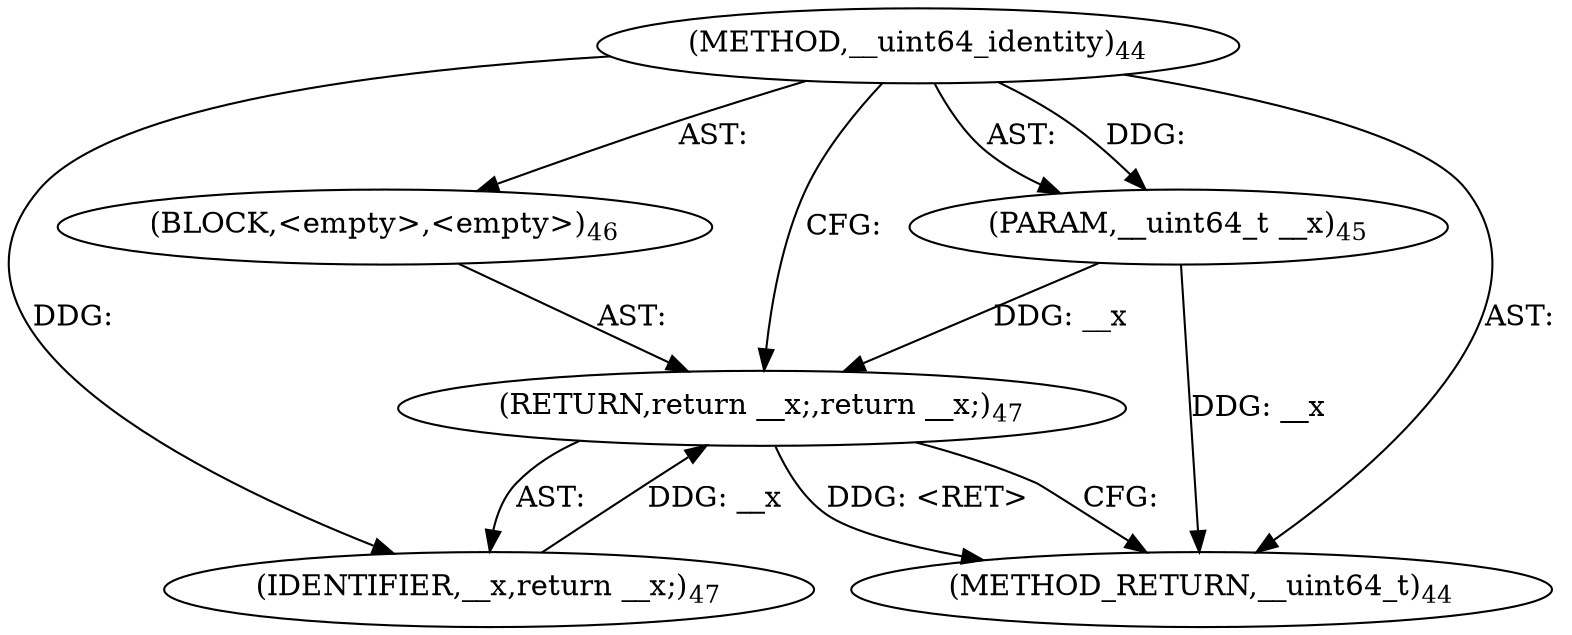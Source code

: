 digraph "__uint64_identity" {  
"45393" [label = <(METHOD,__uint64_identity)<SUB>44</SUB>> ]
"45394" [label = <(PARAM,__uint64_t __x)<SUB>45</SUB>> ]
"45395" [label = <(BLOCK,&lt;empty&gt;,&lt;empty&gt;)<SUB>46</SUB>> ]
"45396" [label = <(RETURN,return __x;,return __x;)<SUB>47</SUB>> ]
"45397" [label = <(IDENTIFIER,__x,return __x;)<SUB>47</SUB>> ]
"45398" [label = <(METHOD_RETURN,__uint64_t)<SUB>44</SUB>> ]
  "45393" -> "45394"  [ label = "AST: "] 
  "45393" -> "45395"  [ label = "AST: "] 
  "45393" -> "45398"  [ label = "AST: "] 
  "45395" -> "45396"  [ label = "AST: "] 
  "45396" -> "45397"  [ label = "AST: "] 
  "45396" -> "45398"  [ label = "CFG: "] 
  "45393" -> "45396"  [ label = "CFG: "] 
  "45396" -> "45398"  [ label = "DDG: &lt;RET&gt;"] 
  "45394" -> "45398"  [ label = "DDG: __x"] 
  "45393" -> "45394"  [ label = "DDG: "] 
  "45397" -> "45396"  [ label = "DDG: __x"] 
  "45394" -> "45396"  [ label = "DDG: __x"] 
  "45393" -> "45397"  [ label = "DDG: "] 
}
